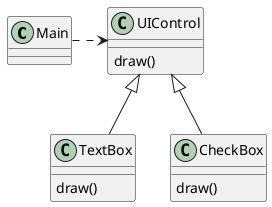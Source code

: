 @startuml

class Main {
}

class UIControl {
    draw()
}

class TextBox {
    draw()
}

class CheckBox {
    draw()
}

Main .right.> UIControl
UIControl <|-- TextBox
UIControl <|-- CheckBox
@enduml
